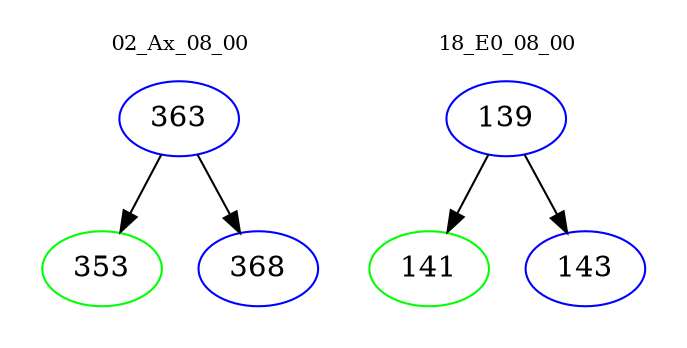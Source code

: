 digraph{
subgraph cluster_0 {
color = white
label = "02_Ax_08_00";
fontsize=10;
T0_363 [label="363", color="blue"]
T0_363 -> T0_353 [color="black"]
T0_353 [label="353", color="green"]
T0_363 -> T0_368 [color="black"]
T0_368 [label="368", color="blue"]
}
subgraph cluster_1 {
color = white
label = "18_E0_08_00";
fontsize=10;
T1_139 [label="139", color="blue"]
T1_139 -> T1_141 [color="black"]
T1_141 [label="141", color="green"]
T1_139 -> T1_143 [color="black"]
T1_143 [label="143", color="blue"]
}
}
